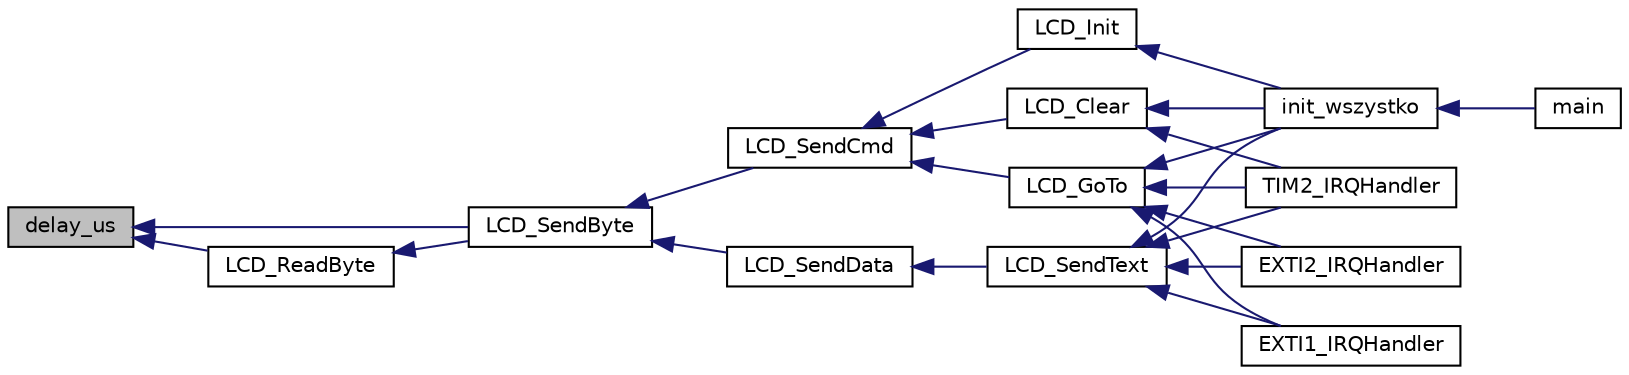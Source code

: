 digraph "delay_us"
{
  edge [fontname="Helvetica",fontsize="10",labelfontname="Helvetica",labelfontsize="10"];
  node [fontname="Helvetica",fontsize="10",shape=record];
  rankdir="LR";
  Node6 [label="delay_us",height=0.2,width=0.4,color="black", fillcolor="grey75", style="filled", fontcolor="black"];
  Node6 -> Node7 [dir="back",color="midnightblue",fontsize="10",style="solid"];
  Node7 [label="LCD_ReadByte",height=0.2,width=0.4,color="black", fillcolor="white", style="filled",URL="$lcd4bit_8h.html#ab59396403153e41cf3c098b8bff86da6"];
  Node7 -> Node8 [dir="back",color="midnightblue",fontsize="10",style="solid"];
  Node8 [label="LCD_SendByte",height=0.2,width=0.4,color="black", fillcolor="white", style="filled",URL="$lcd4bit_8h.html#a17ebb04f0339e3ad2399a6b95f1409e7"];
  Node8 -> Node9 [dir="back",color="midnightblue",fontsize="10",style="solid"];
  Node9 [label="LCD_SendCmd",height=0.2,width=0.4,color="black", fillcolor="white", style="filled",URL="$lcd4bit_8h.html#a6fe412af8613c79d0e88b03b012265dc"];
  Node9 -> Node10 [dir="back",color="midnightblue",fontsize="10",style="solid"];
  Node10 [label="LCD_Clear",height=0.2,width=0.4,color="black", fillcolor="white", style="filled",URL="$lcd4bit_8h.html#ae60d0b62d7eb3fa31266c095d7b3c245"];
  Node10 -> Node11 [dir="back",color="midnightblue",fontsize="10",style="solid"];
  Node11 [label="init_wszystko",height=0.2,width=0.4,color="black", fillcolor="white", style="filled",URL="$_init__all_8h.html#acdbbebf8dc17d0b9825a2608b3108183",tooltip="funkcja inicjalizujaca peryferia "];
  Node11 -> Node12 [dir="back",color="midnightblue",fontsize="10",style="solid"];
  Node12 [label="main",height=0.2,width=0.4,color="black", fillcolor="white", style="filled",URL="$main_8c.html#acdef7a1fd863a6d3770c1268cb06add3"];
  Node10 -> Node13 [dir="back",color="midnightblue",fontsize="10",style="solid"];
  Node13 [label="TIM2_IRQHandler",height=0.2,width=0.4,color="black", fillcolor="white", style="filled",URL="$group___i_o___toggle.html#ga38ad4725462bdc5e86c4ead4f04b9fc2"];
  Node9 -> Node14 [dir="back",color="midnightblue",fontsize="10",style="solid"];
  Node14 [label="LCD_GoTo",height=0.2,width=0.4,color="black", fillcolor="white", style="filled",URL="$lcd4bit_8h.html#ae5e5bb0b14eca521d8b5f735ec5fa00c"];
  Node14 -> Node11 [dir="back",color="midnightblue",fontsize="10",style="solid"];
  Node14 -> Node13 [dir="back",color="midnightblue",fontsize="10",style="solid"];
  Node14 -> Node15 [dir="back",color="midnightblue",fontsize="10",style="solid"];
  Node15 [label="EXTI1_IRQHandler",height=0.2,width=0.4,color="black", fillcolor="white", style="filled",URL="$group___i_o___toggle.html#ga7e9055d1f4a14ef6eb3990a77efc8983"];
  Node14 -> Node16 [dir="back",color="midnightblue",fontsize="10",style="solid"];
  Node16 [label="EXTI2_IRQHandler",height=0.2,width=0.4,color="black", fillcolor="white", style="filled",URL="$group___i_o___toggle.html#ga8f18ae41a8775fbfc871c2d9c8605e4b"];
  Node9 -> Node17 [dir="back",color="midnightblue",fontsize="10",style="solid"];
  Node17 [label="LCD_Init",height=0.2,width=0.4,color="black", fillcolor="white", style="filled",URL="$lcd4bit_8h.html#aa53c9d40f3aa552a9974cd55ac510cb3"];
  Node17 -> Node11 [dir="back",color="midnightblue",fontsize="10",style="solid"];
  Node8 -> Node18 [dir="back",color="midnightblue",fontsize="10",style="solid"];
  Node18 [label="LCD_SendData",height=0.2,width=0.4,color="black", fillcolor="white", style="filled",URL="$lcd4bit_8h.html#aa09da605411449b125a3734940ca8f41"];
  Node18 -> Node19 [dir="back",color="midnightblue",fontsize="10",style="solid"];
  Node19 [label="LCD_SendText",height=0.2,width=0.4,color="black", fillcolor="white", style="filled",URL="$lcd4bit_8h.html#ad0c262e2f73ff4d8d2fd198f76e102a8"];
  Node19 -> Node11 [dir="back",color="midnightblue",fontsize="10",style="solid"];
  Node19 -> Node13 [dir="back",color="midnightblue",fontsize="10",style="solid"];
  Node19 -> Node15 [dir="back",color="midnightblue",fontsize="10",style="solid"];
  Node19 -> Node16 [dir="back",color="midnightblue",fontsize="10",style="solid"];
  Node6 -> Node8 [dir="back",color="midnightblue",fontsize="10",style="solid"];
}
